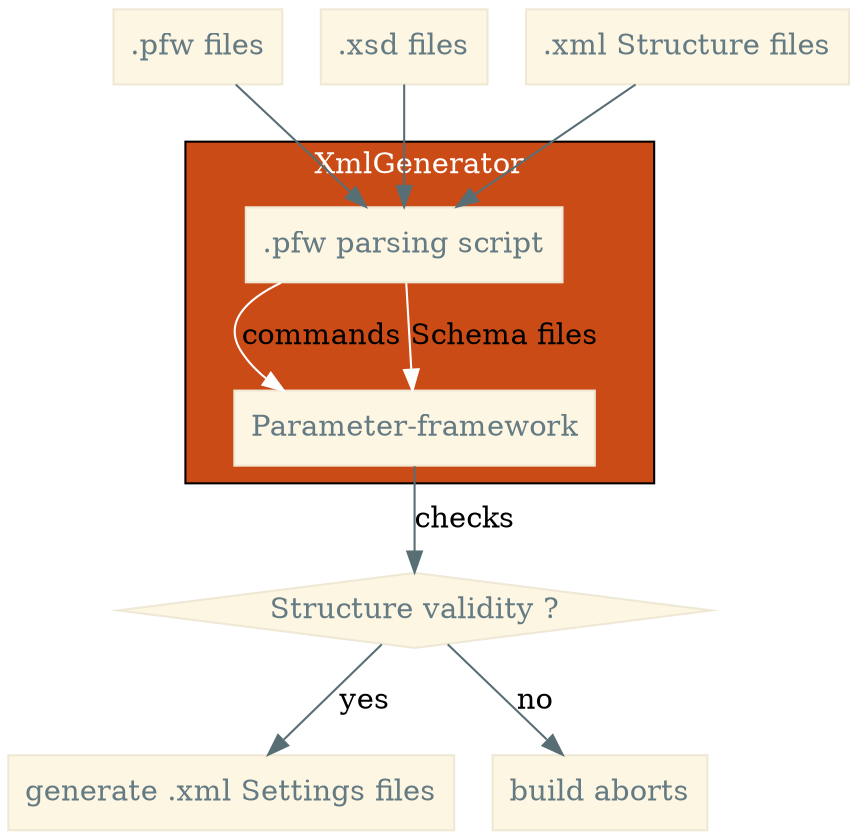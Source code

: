 /**
 * build-generation diagram with solarized light colorscheme
 * Example found on http://fsteeg.com/2006/11/17/uml-class-diagrams-with-graphviz/
 *
 * Colors added by Mattijs Korpershoek
 * <mattijs.korpershoek@gmail.com>
 */

/*
 * Solarized colorscheme:
 * $base03:    #002b36;
 * $base02:    #073642;
 * $base01:    #586e75;
 * $base00:    #657b83;
 * $base0:     #839496;
 * $base1:     #93a1a1;
 * $base2:     #eee8d5;
 * $base3:     #fdf6e3;
 * $yellow:    #b58900;
 * $orange:    #cb4b16;
 * $red:       #dc322f;
 * $magenta:   #d33682;
 * $violet:    #6c71c4;
 * $blue:      #268bd2;
 * $cyan:      #2aa198;
 * $green:     #859900;
 * */
digraph hierarchy
{
  size="15,15"
    node[shape=record,style=filled,fillcolor="#fdf6e3", fontcolor="#657b83", color="#eee8d5"]
    edge[dir=forward, arrowtail=open, color="#586e75"]


    pfwFiles [label=".pfw files"];
    xsdFiles [label=".xsd files"];
  structure[label=".xml Structure files"];

  checkXsd [shape=diamond, label="Structure validity ?"];

  subgraph clusterVHal{
    edge[dir=forward, arrowtail=open, color="#ffffff"]
    label="XmlGenerator";
    parsingScript[label=".pfw parsing script"];
    parsingScript -> pfw [label="commands"];
    parsingScript -> pfw [label="Schema files"];
    pfw[label="Parameter-framework"];
    bgcolor="#cb4b16";
    fontcolor="#ffffff";

  }
  generatedSettings[label="generate .xml Settings files"];

  pfwFiles -> parsingScript;
  structure -> parsingScript;
  xsdFiles -> parsingScript;

  pfw -> checkXsd [label="checks"];

  checkXsd -> generatedSettings [label="yes"];
  checkXsd -> error [label="no"];
  error [label="build aborts"];
}
